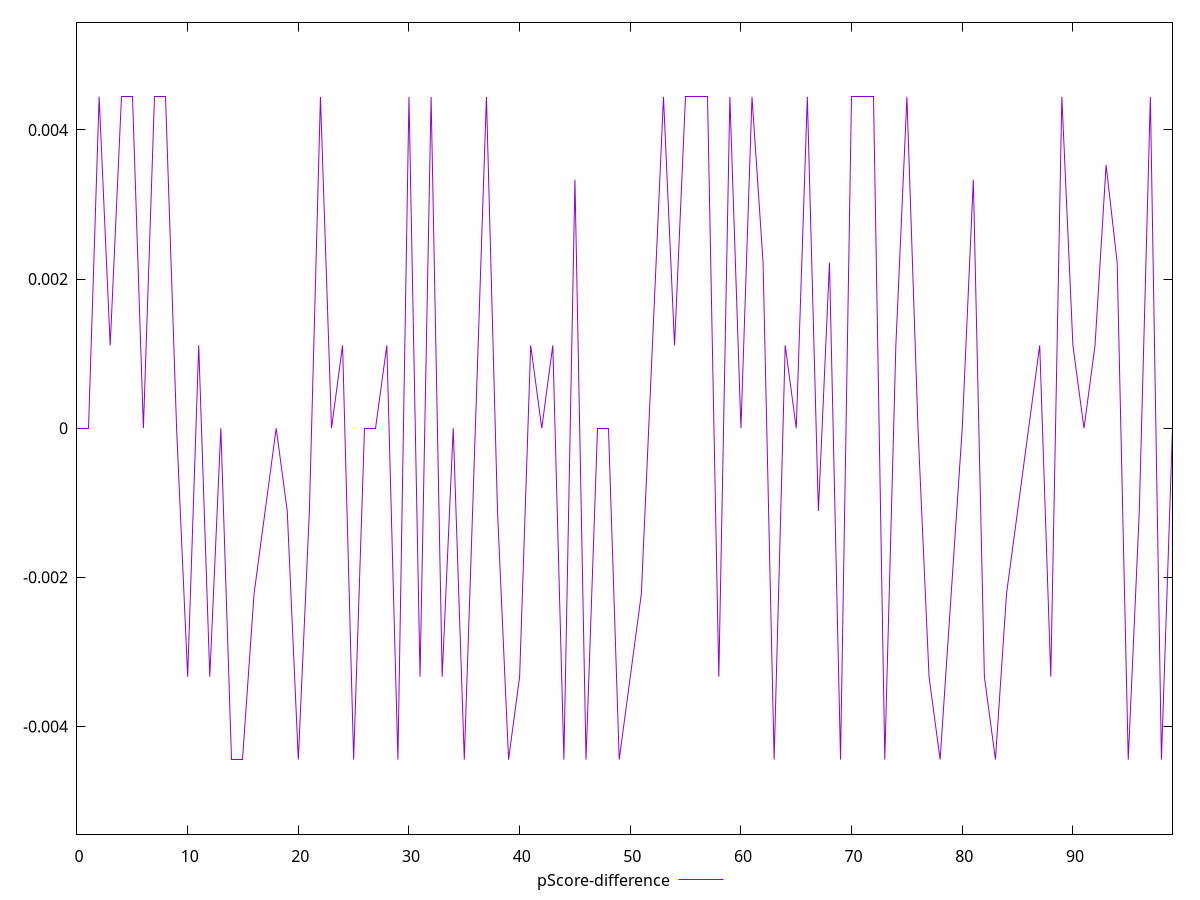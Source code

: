 reset

$pScoreDifference <<EOF
0 0
1 0
2 0.004444444444444473
3 0.0011111111111111738
4 0.004444444444444473
5 0.004444444444444473
6 0
7 0.004444444444444473
8 0.004444444444444473
9 0
10 -0.0033333333333332993
11 0.0011111111111111738
12 -0.0033333333333332993
13 0
14 -0.004444444444444362
15 -0.004444444444444362
16 -0.0022222222222222365
17 -0.0011111111111110628
18 0
19 -0.0011111111111110628
20 -0.004444444444444362
21 -0.0011111111111110628
22 0.004444444444444473
23 0
24 0.0011111111111111738
25 -0.004444444444444362
26 0
27 0
28 0.0011111111111111738
29 -0.004444444444444362
30 0.004444444444444473
31 -0.0033333333333332993
32 0.004444444444444473
33 -0.0033333333333332993
34 0
35 -0.004444444444444362
36 0
37 0.004444444444444473
38 -0.0011111111111110628
39 -0.004444444444444362
40 -0.0033333333333332993
41 0.0011111111111111738
42 0
43 0.0011111111111111738
44 -0.004444444444444362
45 0.0033333333333332993
46 -0.004444444444444362
47 0
48 0
49 -0.004444444444444362
50 -0.0033333333333332993
51 -0.0022222222222222365
52 0.0011111111111111738
53 0.004444444444444473
54 0.0011111111111111738
55 0.004444444444444473
56 0.004444444444444473
57 0.004444444444444473
58 -0.0033333333333332993
59 0.004444444444444473
60 0
61 0.004444444444444473
62 0.0022222222222222365
63 -0.004444444444444362
64 0.0011111111111111738
65 0
66 0.004444444444444473
67 -0.0011111111111110628
68 0.0022222222222222365
69 -0.004444444444444362
70 0.004444444444444473
71 0.004444444444444473
72 0.004444444444444473
73 -0.004444444444444362
74 0.0011111111111111738
75 0.004444444444444473
76 0
77 -0.0033333333333332993
78 -0.004444444444444362
79 -0.0022222222222222365
80 0
81 0.0033333333333332993
82 -0.0033333333333332993
83 -0.004444444444444362
84 -0.0022222222222222365
85 -0.0011111111111110628
86 0
87 0.0011111111111111738
88 -0.0033333333333332993
89 0.004444444444444473
90 0.0011111111111111738
91 0
92 0.0011111111111111738
93 0.003529411764705892
94 0.0022222222222222365
95 -0.004444444444444362
96 -0.0011111111111110628
97 0.004444444444444473
98 -0.004444444444444362
99 0
EOF

set key outside below
set xrange [0:99]
set yrange [-0.005444444444444362:0.005444444444444473]
set trange [-0.005444444444444362:0.005444444444444473]
set terminal svg size 640, 500 enhanced background rgb 'white'
set output "report_00025_2021-02-22T21:38:55.199Z/uses-http2/samples/pages+cached+noadtech+nomedia/pScore-difference/values.svg"

plot $pScoreDifference title "pScore-difference" with line

reset
